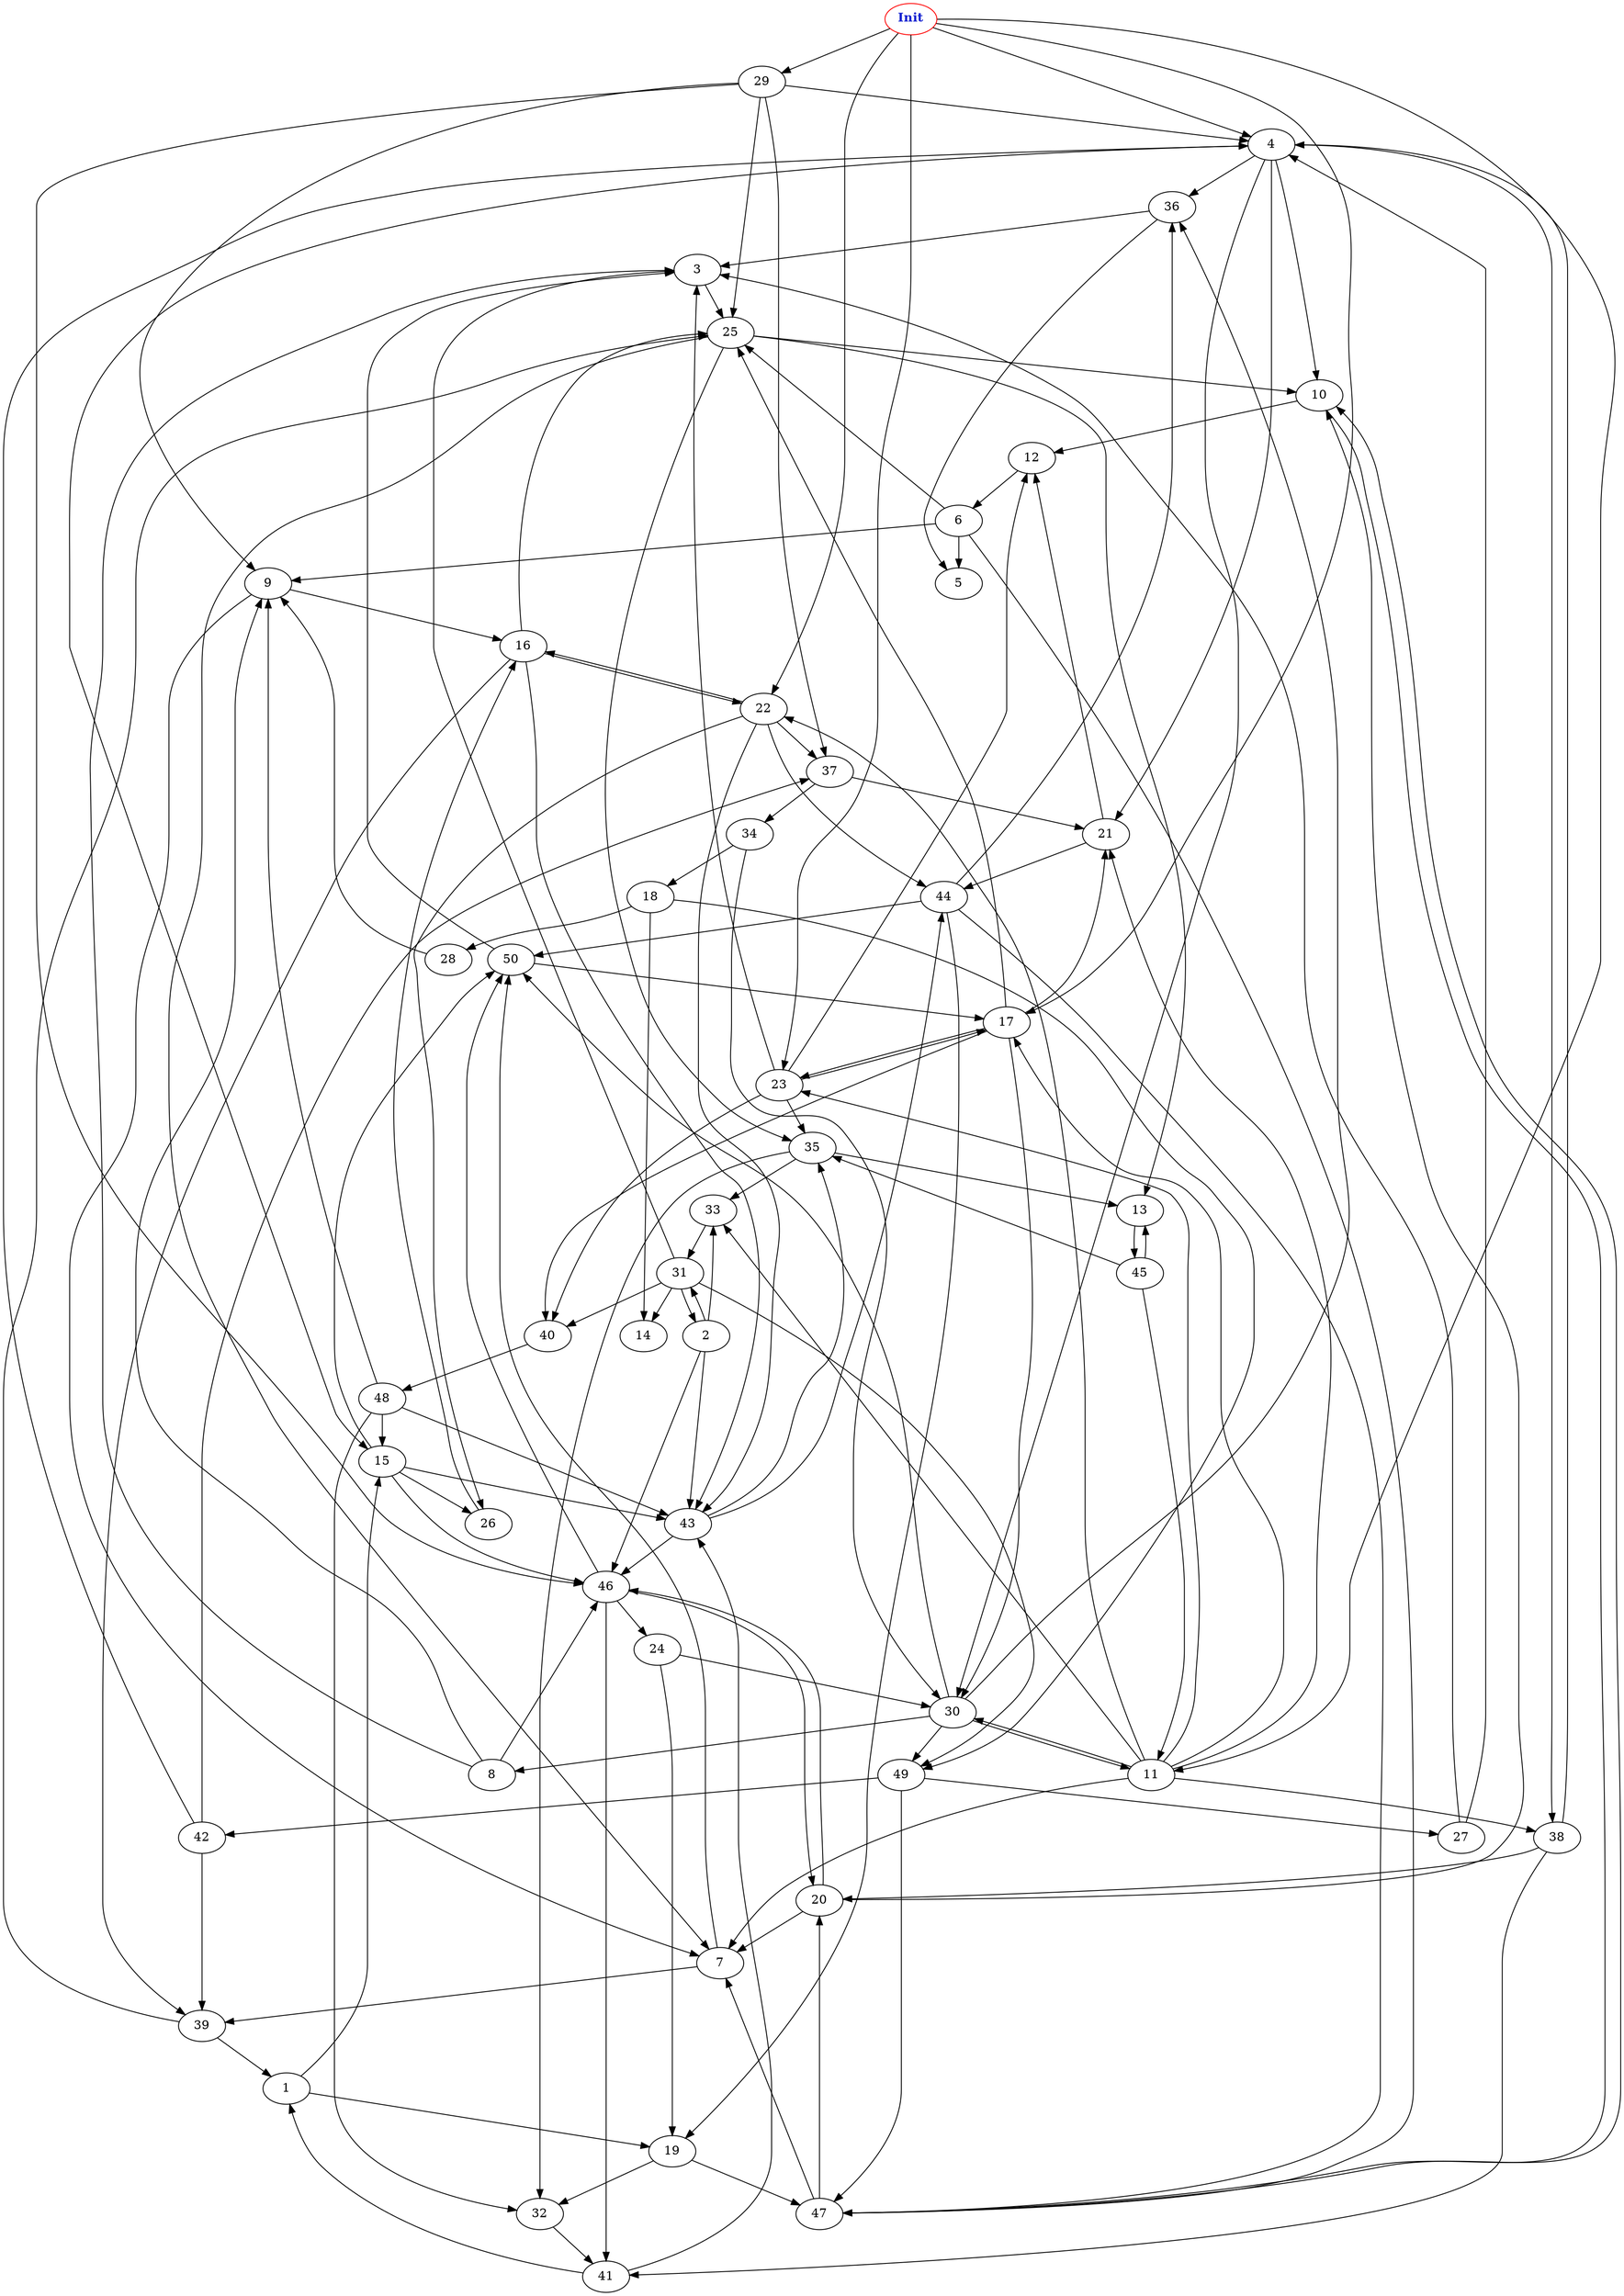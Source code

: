 digraph "Net Graph with 51 nodes" {
edge ["class"="link-class"]
"0" ["color"="red","label"=<<b>Init</b>>,"fontcolor"="#1020d0"]
"0" -> "4" ["weight"="7.0"]
"0" -> "22" ["weight"="8.0"]
"0" -> "11" ["weight"="1.0"]
"0" -> "29" ["weight"="2.0"]
"0" -> "17" ["weight"="1.0"]
"0" -> "23" ["weight"="3.0"]
"4" -> "36" ["weight"="1.0"]
"4" -> "30" ["weight"="5.0"]
"4" -> "38" ["weight"="4.0"]
"4" -> "21" ["weight"="9.0"]
"4" -> "15" ["weight"="3.0"]
"4" -> "10" ["weight"="7.0"]
"22" -> "37" ["weight"="7.0"]
"22" -> "43" ["weight"="4.0"]
"22" -> "26" ["weight"="8.0"]
"22" -> "16" ["weight"="4.0"]
"22" -> "44" ["weight"="6.0"]
"11" -> "7" ["weight"="4.0"]
"11" -> "22" ["weight"="9.0"]
"11" -> "30" ["weight"="5.0"]
"11" -> "21" ["weight"="1.0"]
"11" -> "38" ["weight"="9.0"]
"11" -> "33" ["weight"="6.0"]
"11" -> "17" ["weight"="3.0"]
"11" -> "23" ["weight"="3.0"]
"29" -> "37" ["weight"="4.0"]
"29" -> "4" ["weight"="9.0"]
"29" -> "9" ["weight"="4.0"]
"29" -> "25" ["weight"="6.0"]
"29" -> "46" ["weight"="5.0"]
"17" -> "30" ["weight"="1.0"]
"17" -> "21" ["weight"="1.0"]
"17" -> "25" ["weight"="2.0"]
"17" -> "23" ["weight"="1.0"]
"17" -> "40" ["weight"="8.0"]
"23" -> "3" ["weight"="5.0"]
"23" -> "35" ["weight"="8.0"]
"23" -> "17" ["weight"="7.0"]
"23" -> "12" ["weight"="5.0"]
"23" -> "40" ["weight"="7.0"]
"10" -> "47" ["weight"="1.0"]
"10" -> "12" ["weight"="1.0"]
"47" -> "7" ["weight"="1.0"]
"47" -> "20" ["weight"="5.0"]
"47" -> "10" ["weight"="2.0"]
"12" -> "6" ["weight"="1.0"]
"1" -> "15" ["weight"="5.0"]
"1" -> "19" ["weight"="5.0"]
"15" -> "43" ["weight"="7.0"]
"15" -> "26" ["weight"="1.0"]
"15" -> "46" ["weight"="7.0"]
"15" -> "50" ["weight"="9.0"]
"19" -> "47" ["weight"="6.0"]
"19" -> "32" ["weight"="3.0"]
"6" -> "5" ["weight"="3.0"]
"6" -> "47" ["weight"="2.0"]
"6" -> "9" ["weight"="1.0"]
"6" -> "25" ["weight"="4.0"]
"9" -> "7" ["weight"="3.0"]
"9" -> "16" ["weight"="2.0"]
"25" -> "7" ["weight"="1.0"]
"25" -> "35" ["weight"="8.0"]
"25" -> "10" ["weight"="6.0"]
"25" -> "13" ["weight"="5.0"]
"7" -> "50" ["weight"="3.0"]
"7" -> "39" ["weight"="6.0"]
"50" -> "3" ["weight"="5.0"]
"50" -> "17" ["weight"="3.0"]
"39" -> "25" ["weight"="1.0"]
"39" -> "1" ["weight"="4.0"]
"16" -> "22" ["weight"="8.0"]
"16" -> "43" ["weight"="1.0"]
"16" -> "25" ["weight"="4.0"]
"16" -> "39" ["weight"="9.0"]
"2" -> "33" ["weight"="7.0"]
"2" -> "46" ["weight"="1.0"]
"2" -> "31" ["weight"="8.0"]
"2" -> "43" ["weight"="7.0"]
"33" -> "31" ["weight"="8.0"]
"46" -> "50" ["weight"="1.0"]
"46" -> "24" ["weight"="1.0"]
"46" -> "41" ["weight"="3.0"]
"46" -> "20" ["weight"="8.0"]
"31" -> "3" ["weight"="1.0"]
"31" -> "49" ["weight"="1.0"]
"31" -> "14" ["weight"="8.0"]
"31" -> "40" ["weight"="7.0"]
"31" -> "2" ["weight"="6.0"]
"43" -> "35" ["weight"="6.0"]
"43" -> "46" ["weight"="8.0"]
"43" -> "44" ["weight"="1.0"]
"8" -> "9" ["weight"="2.0"]
"8" -> "46" ["weight"="5.0"]
"8" -> "3" ["weight"="2.0"]
"3" -> "25" ["weight"="7.0"]
"36" -> "5" ["weight"="1.0"]
"36" -> "3" ["weight"="4.0"]
"30" -> "36" ["weight"="8.0"]
"30" -> "11" ["weight"="4.0"]
"30" -> "50" ["weight"="1.0"]
"30" -> "8" ["weight"="6.0"]
"30" -> "49" ["weight"="1.0"]
"38" -> "20" ["weight"="5.0"]
"38" -> "41" ["weight"="6.0"]
"38" -> "4" ["weight"="9.0"]
"21" -> "12" ["weight"="5.0"]
"21" -> "44" ["weight"="9.0"]
"42" -> "37" ["weight"="7.0"]
"42" -> "4" ["weight"="9.0"]
"42" -> "39" ["weight"="1.0"]
"37" -> "21" ["weight"="7.0"]
"37" -> "34" ["weight"="6.0"]
"44" -> "36" ["weight"="5.0"]
"44" -> "47" ["weight"="2.0"]
"44" -> "19" ["weight"="1.0"]
"44" -> "50" ["weight"="6.0"]
"34" -> "18" ["weight"="6.0"]
"34" -> "30" ["weight"="1.0"]
"18" -> "49" ["weight"="5.0"]
"18" -> "14" ["weight"="6.0"]
"18" -> "28" ["weight"="2.0"]
"49" -> "42" ["weight"="8.0"]
"49" -> "47" ["weight"="4.0"]
"49" -> "27" ["weight"="2.0"]
"28" -> "9" ["weight"="6.0"]
"35" -> "33" ["weight"="1.0"]
"35" -> "13" ["weight"="1.0"]
"35" -> "32" ["weight"="7.0"]
"13" -> "45" ["weight"="4.0"]
"45" -> "11" ["weight"="9.0"]
"45" -> "13" ["weight"="2.0"]
"45" -> "35" ["weight"="7.0"]
"24" -> "19" ["weight"="6.0"]
"24" -> "30" ["weight"="9.0"]
"32" -> "41" ["weight"="7.0"]
"20" -> "7" ["weight"="1.0"]
"20" -> "46" ["weight"="2.0"]
"20" -> "10" ["weight"="2.0"]
"41" -> "43" ["weight"="1.0"]
"41" -> "1" ["weight"="2.0"]
"40" -> "48" ["weight"="7.0"]
"26" -> "16" ["weight"="4.0"]
"27" -> "4" ["weight"="6.0"]
"27" -> "3" ["weight"="6.0"]
"48" -> "43" ["weight"="2.0"]
"48" -> "9" ["weight"="1.0"]
"48" -> "15" ["weight"="7.0"]
"48" -> "32" ["weight"="9.0"]
}